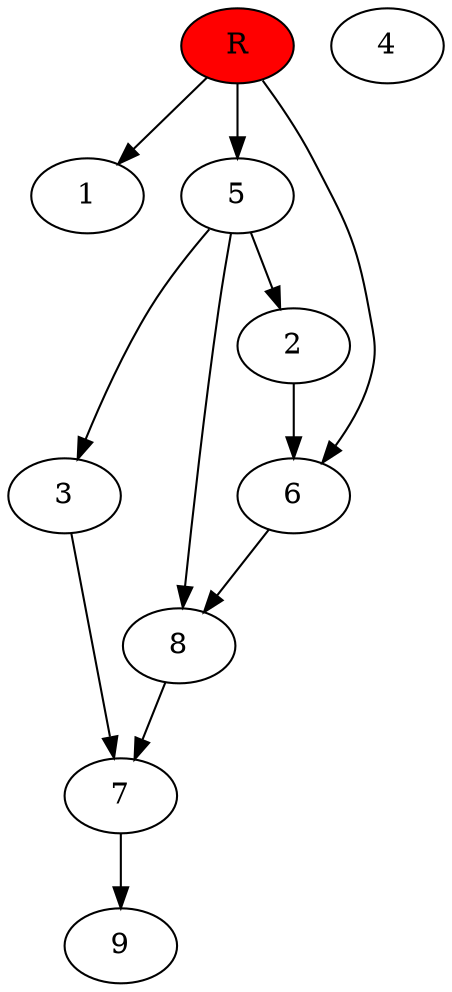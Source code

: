 digraph prb2619 {
	1
	2
	3
	4
	5
	6
	7
	8
	R [fillcolor="#ff0000" style=filled]
	2 -> 6
	3 -> 7
	5 -> 2
	5 -> 3
	5 -> 8
	6 -> 8
	7 -> 9
	8 -> 7
	R -> 1
	R -> 5
	R -> 6
}
